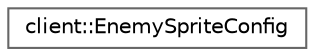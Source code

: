 digraph "Graphical Class Hierarchy"
{
 // LATEX_PDF_SIZE
  bgcolor="transparent";
  edge [fontname=Helvetica,fontsize=10,labelfontname=Helvetica,labelfontsize=10];
  node [fontname=Helvetica,fontsize=10,shape=box,height=0.2,width=0.4];
  rankdir="LR";
  Node0 [id="Node000000",label="client::EnemySpriteConfig",height=0.2,width=0.4,color="grey40", fillcolor="white", style="filled",URL="$structclient_1_1_enemy_sprite_config.html",tooltip=" "];
}
